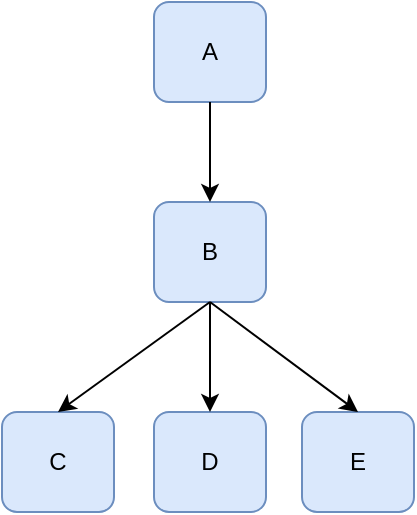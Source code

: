 <mxfile version="20.3.0" type="device"><diagram id="dd7mhZMi8w8de8Xwn3Pp" name="Pagina-1"><mxGraphModel dx="1102" dy="857" grid="1" gridSize="10" guides="1" tooltips="1" connect="1" arrows="1" fold="1" page="1" pageScale="1" pageWidth="827" pageHeight="1169" math="0" shadow="0"><root><mxCell id="0"/><mxCell id="1" parent="0"/><mxCell id="XclZnCx1uWkBp5obKHq1-1" value="A" style="rounded=1;whiteSpace=wrap;html=1;fillColor=#dae8fc;strokeColor=#6c8ebf;" vertex="1" parent="1"><mxGeometry x="386" y="60" width="56" height="50" as="geometry"/></mxCell><mxCell id="XclZnCx1uWkBp5obKHq1-2" value="B" style="rounded=1;whiteSpace=wrap;html=1;fillColor=#dae8fc;strokeColor=#6c8ebf;" vertex="1" parent="1"><mxGeometry x="386" y="160" width="56" height="50" as="geometry"/></mxCell><mxCell id="XclZnCx1uWkBp5obKHq1-3" value="D" style="rounded=1;whiteSpace=wrap;html=1;fillColor=#dae8fc;strokeColor=#6c8ebf;" vertex="1" parent="1"><mxGeometry x="386" y="265" width="56" height="50" as="geometry"/></mxCell><mxCell id="XclZnCx1uWkBp5obKHq1-4" value="E" style="rounded=1;whiteSpace=wrap;html=1;fillColor=#dae8fc;strokeColor=#6c8ebf;" vertex="1" parent="1"><mxGeometry x="460" y="265" width="56" height="50" as="geometry"/></mxCell><mxCell id="XclZnCx1uWkBp5obKHq1-5" value="C" style="rounded=1;whiteSpace=wrap;html=1;fillColor=#dae8fc;strokeColor=#6c8ebf;" vertex="1" parent="1"><mxGeometry x="310" y="265" width="56" height="50" as="geometry"/></mxCell><mxCell id="XclZnCx1uWkBp5obKHq1-6" value="" style="endArrow=classic;html=1;rounded=0;exitX=0.5;exitY=1;exitDx=0;exitDy=0;entryX=0.5;entryY=0;entryDx=0;entryDy=0;" edge="1" parent="1" source="XclZnCx1uWkBp5obKHq1-1" target="XclZnCx1uWkBp5obKHq1-2"><mxGeometry width="50" height="50" relative="1" as="geometry"><mxPoint x="390" y="460" as="sourcePoint"/><mxPoint x="440" y="410" as="targetPoint"/></mxGeometry></mxCell><mxCell id="XclZnCx1uWkBp5obKHq1-7" value="" style="endArrow=classic;html=1;rounded=0;exitX=0.5;exitY=1;exitDx=0;exitDy=0;entryX=0.5;entryY=0;entryDx=0;entryDy=0;" edge="1" parent="1" source="XclZnCx1uWkBp5obKHq1-2" target="XclZnCx1uWkBp5obKHq1-5"><mxGeometry width="50" height="50" relative="1" as="geometry"><mxPoint x="424" y="120" as="sourcePoint"/><mxPoint x="424" y="170" as="targetPoint"/></mxGeometry></mxCell><mxCell id="XclZnCx1uWkBp5obKHq1-8" value="" style="endArrow=classic;html=1;rounded=0;exitX=0.5;exitY=1;exitDx=0;exitDy=0;entryX=0.5;entryY=0;entryDx=0;entryDy=0;" edge="1" parent="1" source="XclZnCx1uWkBp5obKHq1-2" target="XclZnCx1uWkBp5obKHq1-4"><mxGeometry width="50" height="50" relative="1" as="geometry"><mxPoint x="424" y="220" as="sourcePoint"/><mxPoint x="348" y="275" as="targetPoint"/></mxGeometry></mxCell><mxCell id="XclZnCx1uWkBp5obKHq1-9" value="" style="endArrow=classic;html=1;rounded=0;entryX=0.5;entryY=0;entryDx=0;entryDy=0;exitX=0.5;exitY=1;exitDx=0;exitDy=0;" edge="1" parent="1" source="XclZnCx1uWkBp5obKHq1-2" target="XclZnCx1uWkBp5obKHq1-3"><mxGeometry width="50" height="50" relative="1" as="geometry"><mxPoint x="410" y="230" as="sourcePoint"/><mxPoint x="498" y="275" as="targetPoint"/></mxGeometry></mxCell></root></mxGraphModel></diagram></mxfile>